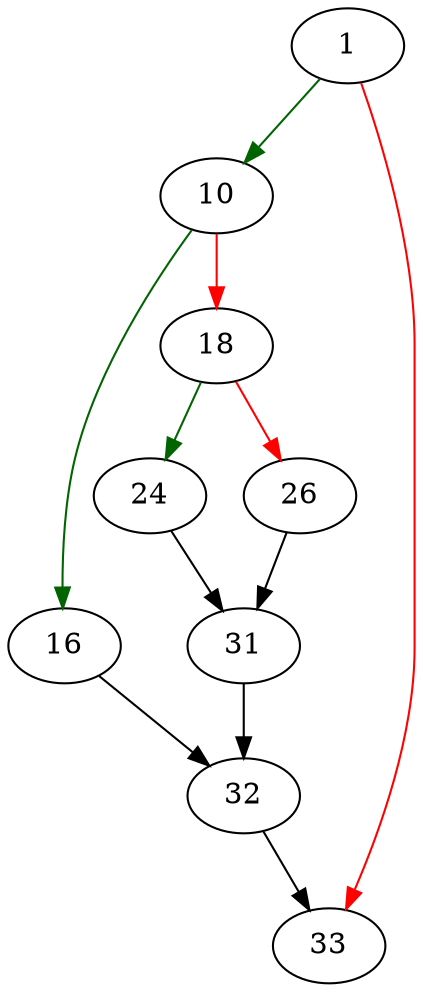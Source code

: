 strict digraph "groupConcatValue" {
	// Node definitions.
	1 [entry=true];
	10;
	33;
	16;
	18;
	32;
	24;
	26;
	31;

	// Edge definitions.
	1 -> 10 [
		color=darkgreen
		cond=true
	];
	1 -> 33 [
		color=red
		cond=false
	];
	10 -> 16 [
		color=darkgreen
		cond=true
	];
	10 -> 18 [
		color=red
		cond=false
	];
	16 -> 32;
	18 -> 24 [
		color=darkgreen
		cond=true
	];
	18 -> 26 [
		color=red
		cond=false
	];
	32 -> 33;
	24 -> 31;
	26 -> 31;
	31 -> 32;
}